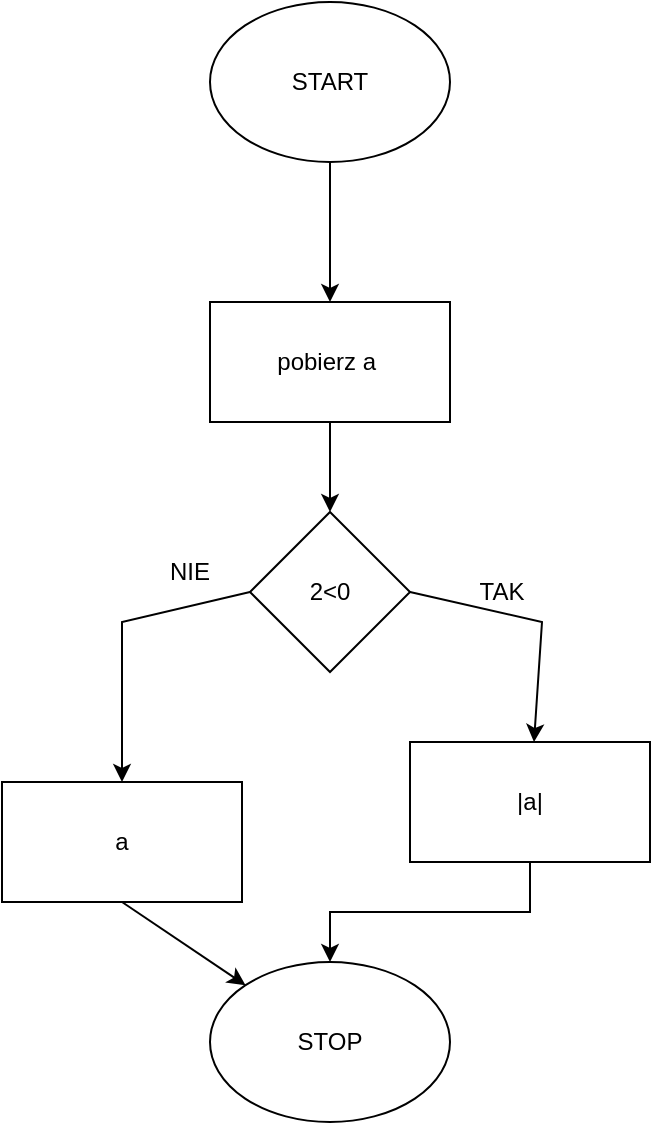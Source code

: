 <mxfile version="20.8.23" type="github">
  <diagram id="C5RBs43oDa-KdzZeNtuy" name="Page-1">
    <mxGraphModel dx="1387" dy="1965" grid="1" gridSize="10" guides="1" tooltips="1" connect="1" arrows="1" fold="1" page="1" pageScale="1" pageWidth="827" pageHeight="1169" math="0" shadow="0">
      <root>
        <mxCell id="WIyWlLk6GJQsqaUBKTNV-0" />
        <mxCell id="WIyWlLk6GJQsqaUBKTNV-1" parent="WIyWlLk6GJQsqaUBKTNV-0" />
        <mxCell id="RsSdaprGsyIXPCG9BPT4-3" value="2&amp;lt;0" style="rhombus;whiteSpace=wrap;html=1;" vertex="1" parent="WIyWlLk6GJQsqaUBKTNV-1">
          <mxGeometry x="314" y="-855" width="80" height="80" as="geometry" />
        </mxCell>
        <mxCell id="RsSdaprGsyIXPCG9BPT4-4" value="" style="endArrow=classic;html=1;rounded=0;exitX=1;exitY=0.5;exitDx=0;exitDy=0;" edge="1" parent="WIyWlLk6GJQsqaUBKTNV-1" source="RsSdaprGsyIXPCG9BPT4-3" target="RsSdaprGsyIXPCG9BPT4-19">
          <mxGeometry width="50" height="50" relative="1" as="geometry">
            <mxPoint x="360" y="-850" as="sourcePoint" />
            <mxPoint x="460" y="-750" as="targetPoint" />
            <Array as="points">
              <mxPoint x="460" y="-800" />
            </Array>
          </mxGeometry>
        </mxCell>
        <mxCell id="RsSdaprGsyIXPCG9BPT4-5" value="" style="endArrow=classic;html=1;rounded=0;exitX=0;exitY=0.5;exitDx=0;exitDy=0;" edge="1" parent="WIyWlLk6GJQsqaUBKTNV-1" source="RsSdaprGsyIXPCG9BPT4-3" target="RsSdaprGsyIXPCG9BPT4-17">
          <mxGeometry width="50" height="50" relative="1" as="geometry">
            <mxPoint x="360" y="-850" as="sourcePoint" />
            <mxPoint x="260" y="-720" as="targetPoint" />
            <Array as="points">
              <mxPoint x="250" y="-800" />
            </Array>
          </mxGeometry>
        </mxCell>
        <mxCell id="RsSdaprGsyIXPCG9BPT4-6" value="NIE" style="text;html=1;strokeColor=none;fillColor=none;align=center;verticalAlign=middle;whiteSpace=wrap;rounded=0;" vertex="1" parent="WIyWlLk6GJQsqaUBKTNV-1">
          <mxGeometry x="254" y="-840" width="60" height="30" as="geometry" />
        </mxCell>
        <mxCell id="RsSdaprGsyIXPCG9BPT4-7" value="TAK" style="text;html=1;strokeColor=none;fillColor=none;align=center;verticalAlign=middle;whiteSpace=wrap;rounded=0;" vertex="1" parent="WIyWlLk6GJQsqaUBKTNV-1">
          <mxGeometry x="410" y="-830" width="60" height="30" as="geometry" />
        </mxCell>
        <mxCell id="RsSdaprGsyIXPCG9BPT4-9" value="START" style="ellipse;whiteSpace=wrap;html=1;" vertex="1" parent="WIyWlLk6GJQsqaUBKTNV-1">
          <mxGeometry x="294" y="-1110" width="120" height="80" as="geometry" />
        </mxCell>
        <mxCell id="RsSdaprGsyIXPCG9BPT4-11" value="pobierz a&amp;nbsp;" style="rounded=0;whiteSpace=wrap;html=1;" vertex="1" parent="WIyWlLk6GJQsqaUBKTNV-1">
          <mxGeometry x="294" y="-960" width="120" height="60" as="geometry" />
        </mxCell>
        <mxCell id="RsSdaprGsyIXPCG9BPT4-13" value="" style="endArrow=classic;html=1;rounded=0;exitX=0.5;exitY=1;exitDx=0;exitDy=0;entryX=0.5;entryY=0;entryDx=0;entryDy=0;" edge="1" parent="WIyWlLk6GJQsqaUBKTNV-1" source="RsSdaprGsyIXPCG9BPT4-9" target="RsSdaprGsyIXPCG9BPT4-11">
          <mxGeometry width="50" height="50" relative="1" as="geometry">
            <mxPoint x="600" y="-720" as="sourcePoint" />
            <mxPoint x="410" y="-780" as="targetPoint" />
          </mxGeometry>
        </mxCell>
        <mxCell id="RsSdaprGsyIXPCG9BPT4-14" value="" style="endArrow=classic;html=1;rounded=0;exitX=0.5;exitY=1;exitDx=0;exitDy=0;" edge="1" parent="WIyWlLk6GJQsqaUBKTNV-1" source="RsSdaprGsyIXPCG9BPT4-11" target="RsSdaprGsyIXPCG9BPT4-3">
          <mxGeometry width="50" height="50" relative="1" as="geometry">
            <mxPoint x="360" y="-730" as="sourcePoint" />
            <mxPoint x="410" y="-780" as="targetPoint" />
          </mxGeometry>
        </mxCell>
        <mxCell id="RsSdaprGsyIXPCG9BPT4-17" value="a" style="rounded=0;whiteSpace=wrap;html=1;" vertex="1" parent="WIyWlLk6GJQsqaUBKTNV-1">
          <mxGeometry x="190" y="-720" width="120" height="60" as="geometry" />
        </mxCell>
        <mxCell id="RsSdaprGsyIXPCG9BPT4-22" value="" style="edgeStyle=orthogonalEdgeStyle;rounded=0;orthogonalLoop=1;jettySize=auto;html=1;" edge="1" parent="WIyWlLk6GJQsqaUBKTNV-1" source="RsSdaprGsyIXPCG9BPT4-19" target="RsSdaprGsyIXPCG9BPT4-20">
          <mxGeometry relative="1" as="geometry" />
        </mxCell>
        <mxCell id="RsSdaprGsyIXPCG9BPT4-19" value="|a|" style="rounded=0;whiteSpace=wrap;html=1;" vertex="1" parent="WIyWlLk6GJQsqaUBKTNV-1">
          <mxGeometry x="394" y="-740" width="120" height="60" as="geometry" />
        </mxCell>
        <mxCell id="RsSdaprGsyIXPCG9BPT4-20" value="STOP" style="ellipse;whiteSpace=wrap;html=1;" vertex="1" parent="WIyWlLk6GJQsqaUBKTNV-1">
          <mxGeometry x="294" y="-630" width="120" height="80" as="geometry" />
        </mxCell>
        <mxCell id="RsSdaprGsyIXPCG9BPT4-23" value="" style="endArrow=classic;html=1;rounded=0;exitX=0.5;exitY=1;exitDx=0;exitDy=0;" edge="1" parent="WIyWlLk6GJQsqaUBKTNV-1" source="RsSdaprGsyIXPCG9BPT4-17" target="RsSdaprGsyIXPCG9BPT4-20">
          <mxGeometry width="50" height="50" relative="1" as="geometry">
            <mxPoint x="360" y="-730" as="sourcePoint" />
            <mxPoint x="410" y="-780" as="targetPoint" />
          </mxGeometry>
        </mxCell>
      </root>
    </mxGraphModel>
  </diagram>
</mxfile>
